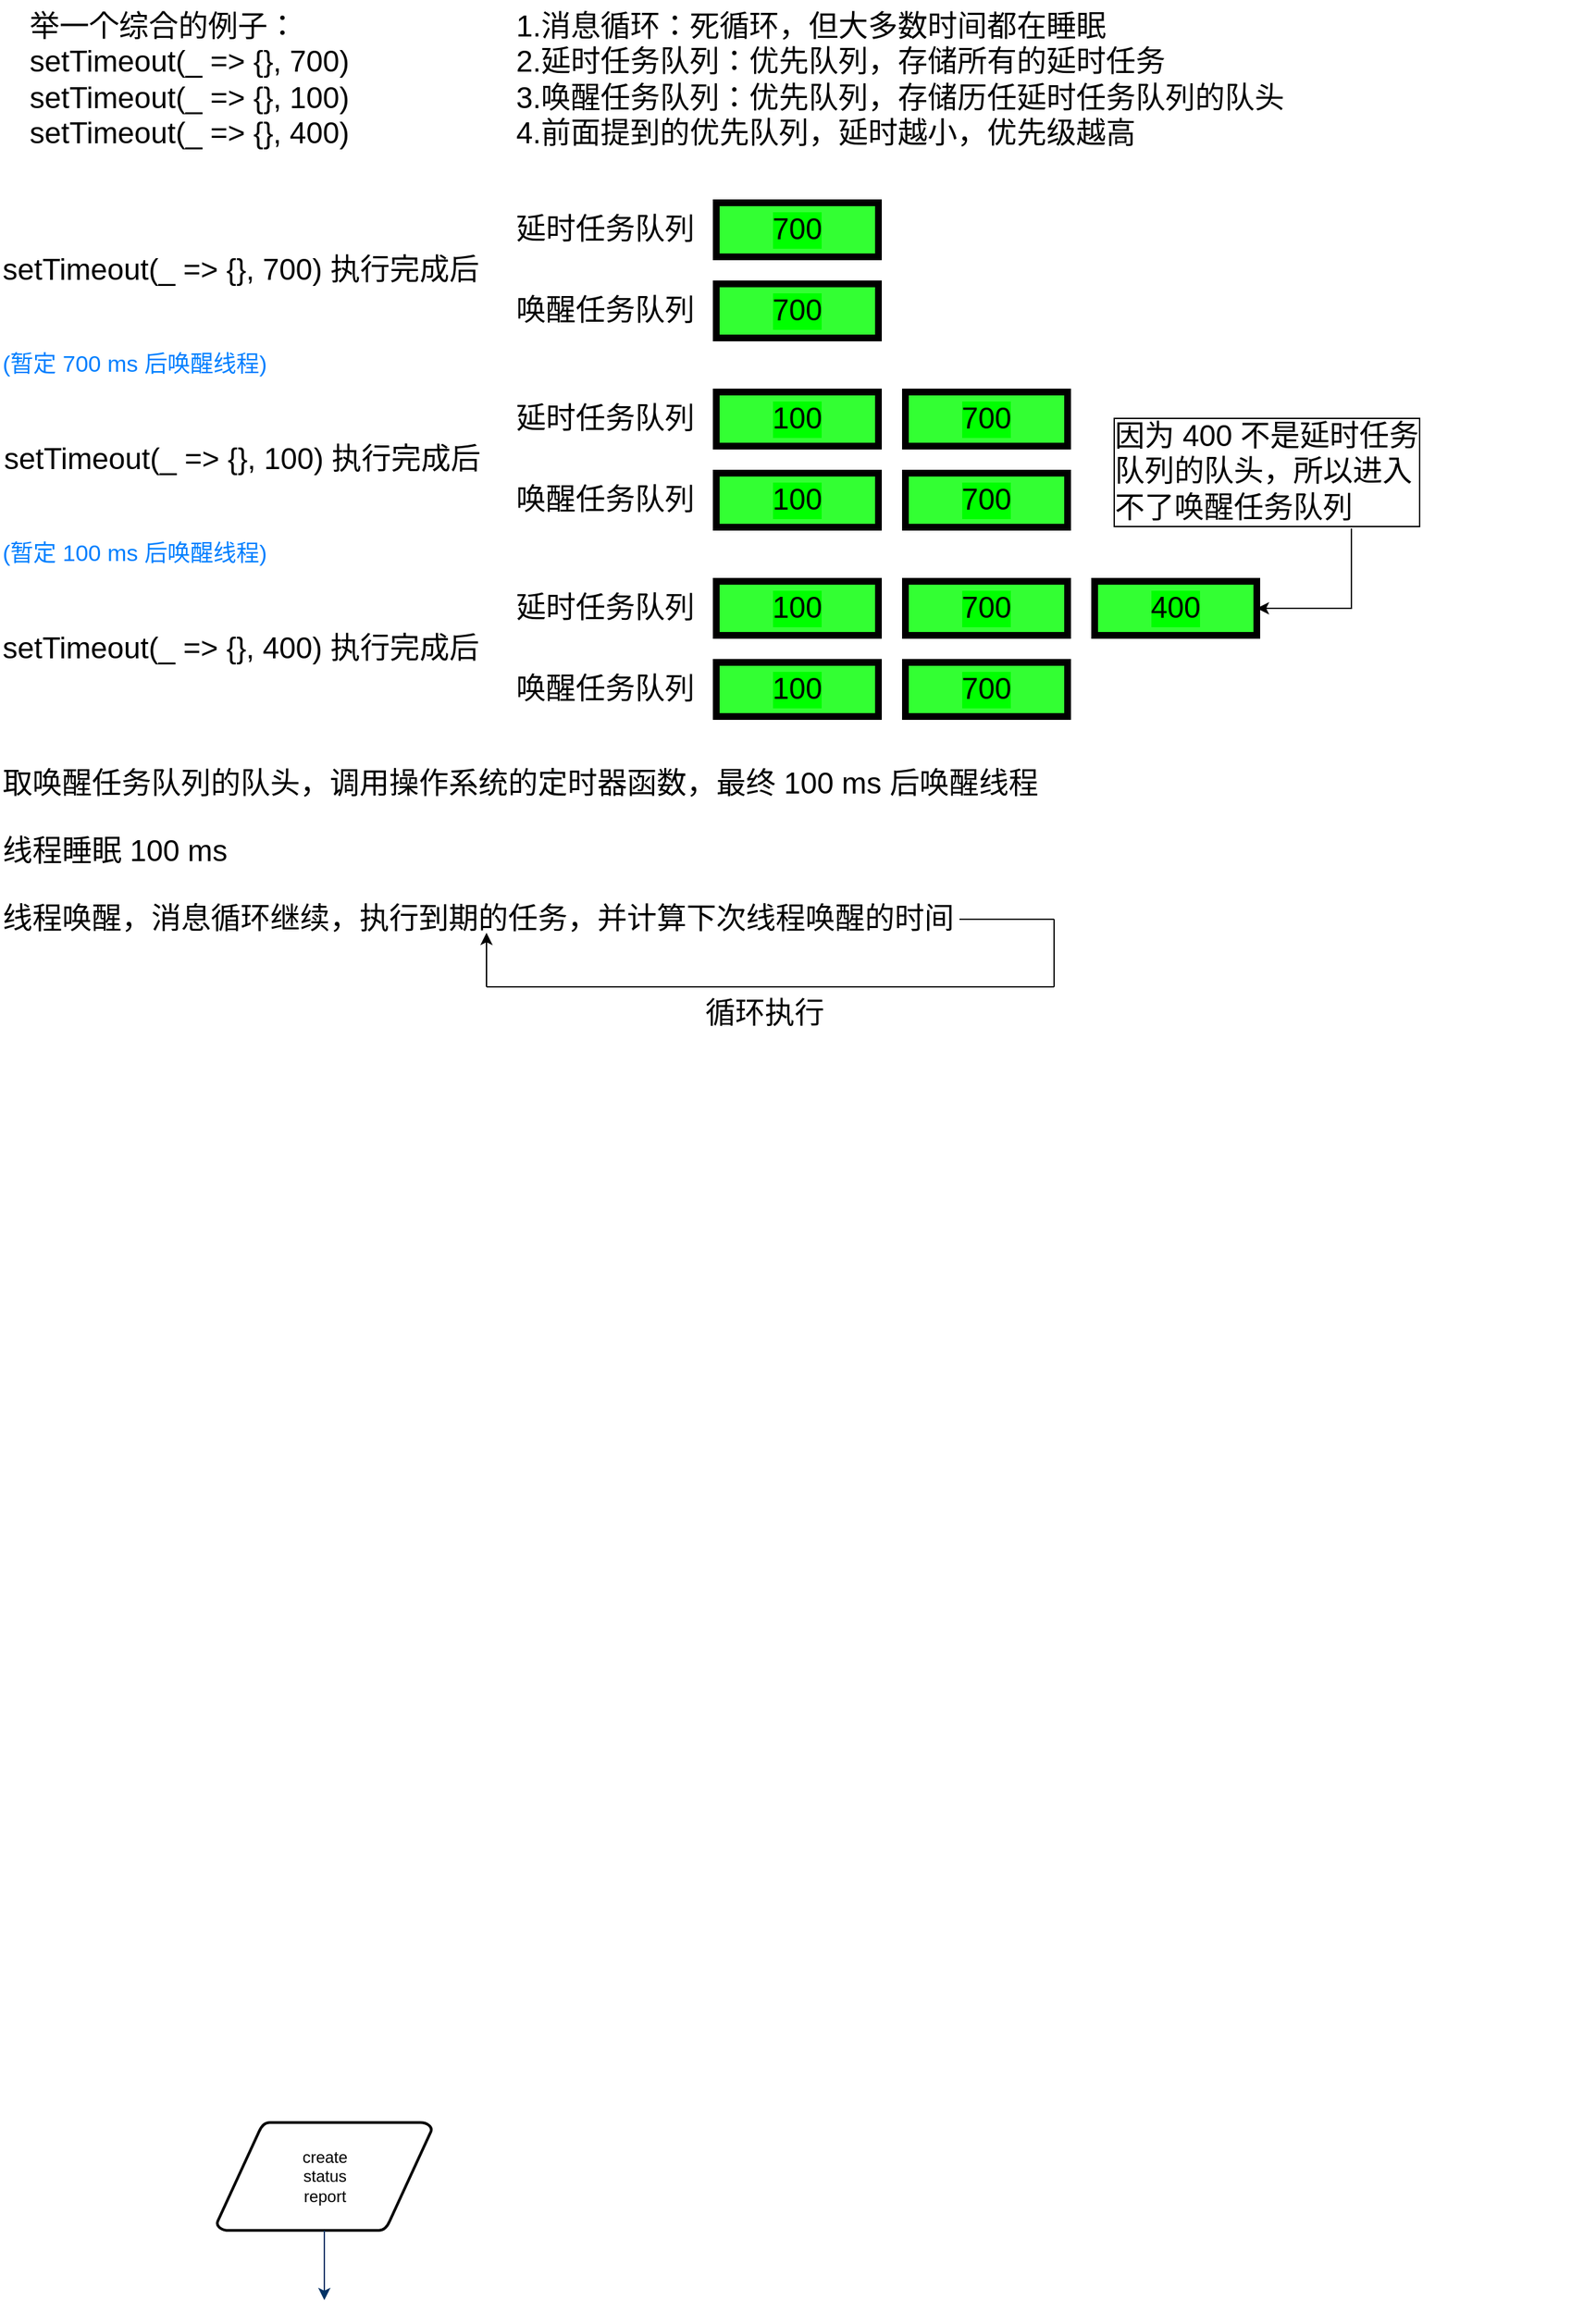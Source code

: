 <mxfile version="14.7.6" type="github">
  <diagram id="6a731a19-8d31-9384-78a2-239565b7b9f0" name="Page-1">
    <mxGraphModel dx="1353" dy="1596" grid="1" gridSize="10" guides="1" tooltips="1" connect="1" arrows="1" fold="1" page="1" pageScale="1" pageWidth="1169" pageHeight="827" background="none" math="0" shadow="0">
      <root>
        <mxCell id="0" />
        <mxCell id="1" parent="0" />
        <mxCell id="34" value="create&#xa;status&#xa;report" style="shape=mxgraph.flowchart.data;strokeWidth=2;gradientColor=none;gradientDirection=north;fontStyle=0;html=1;" parent="1" vertex="1">
          <mxGeometry x="240.5" y="1490" width="159" height="80" as="geometry" />
        </mxCell>
        <mxCell id="41" value="" style="edgeStyle=elbowEdgeStyle;elbow=vertical;exitX=0.5;exitY=1;exitPerimeter=0;entryX=0.5;entryY=0;entryPerimeter=0;fontStyle=1;strokeColor=#003366;strokeWidth=1;html=1;" parent="1" source="34" edge="1">
          <mxGeometry width="100" height="100" as="geometry">
            <mxPoint y="100" as="sourcePoint" />
            <mxPoint x="320" y="1621.5" as="targetPoint" />
          </mxGeometry>
        </mxCell>
        <mxCell id="jv8AAYUL_Jo1ZmJcXUMn-56" value="举一个综合的例子：&lt;br&gt;setTimeout(_ =&amp;gt; {}, 700)&lt;br&gt;setTimeout(_ =&amp;gt; {}, 100)&lt;br&gt;setTimeout(_ =&amp;gt; {}, 400)" style="text;html=1;strokeColor=none;fillColor=none;align=left;verticalAlign=top;whiteSpace=wrap;rounded=0;strokeWidth=5;perimeterSpacing=1;fontSize=22;horizontal=1;" vertex="1" parent="1">
          <mxGeometry x="100" y="-80" width="260" height="120" as="geometry" />
        </mxCell>
        <mxCell id="jv8AAYUL_Jo1ZmJcXUMn-61" value="1.消息循环：死循环，但大多数时间都在睡眠&lt;br&gt;2.延时任务队列：优先队列，存储所有的延时任务&lt;br&gt;3.唤醒任务队列：优先队列，存储历任延时任务队列的队头&lt;br&gt;4.前面提到的优先队列，延时越小，优先级越高" style="text;html=1;strokeColor=none;fillColor=none;align=left;verticalAlign=top;whiteSpace=wrap;rounded=0;strokeWidth=5;perimeterSpacing=1;fontSize=22;horizontal=1;" vertex="1" parent="1">
          <mxGeometry x="460" y="-80" width="658" height="120" as="geometry" />
        </mxCell>
        <mxCell id="jv8AAYUL_Jo1ZmJcXUMn-63" value="setTimeout(_ =&amp;gt; {}, 700) 执行完成后" style="text;html=1;strokeColor=none;fillColor=none;align=left;verticalAlign=top;whiteSpace=wrap;rounded=0;strokeWidth=5;perimeterSpacing=1;fontSize=22;horizontal=1;" vertex="1" parent="1">
          <mxGeometry x="80" y="100" width="360" height="40" as="geometry" />
        </mxCell>
        <mxCell id="jv8AAYUL_Jo1ZmJcXUMn-64" value="setTimeout(_ =&amp;gt; {}, 100) 执行完成后" style="text;html=1;strokeColor=none;fillColor=none;align=left;verticalAlign=top;whiteSpace=wrap;rounded=0;strokeWidth=5;perimeterSpacing=1;fontSize=22;horizontal=1;" vertex="1" parent="1">
          <mxGeometry x="81" y="240" width="360" height="40" as="geometry" />
        </mxCell>
        <mxCell id="jv8AAYUL_Jo1ZmJcXUMn-65" value="延时任务队列" style="text;html=1;strokeColor=none;fillColor=none;align=left;verticalAlign=top;whiteSpace=wrap;rounded=0;strokeWidth=5;perimeterSpacing=1;fontSize=22;horizontal=1;fontStyle=0;fontColor=#000;" vertex="1" parent="1">
          <mxGeometry x="460" y="70" width="150" height="40" as="geometry" />
        </mxCell>
        <mxCell id="jv8AAYUL_Jo1ZmJcXUMn-66" value="700" style="rounded=0;whiteSpace=wrap;html=1;fontSize=22;strokeWidth=5;align=center;verticalAlign=middle;labelBackgroundColor=#00FF00;fillColor=#33FF33;" vertex="1" parent="1">
          <mxGeometry x="610" y="70" width="120" height="40" as="geometry" />
        </mxCell>
        <mxCell id="jv8AAYUL_Jo1ZmJcXUMn-67" value="唤醒任务队列" style="text;html=1;strokeColor=none;fillColor=none;align=left;verticalAlign=top;whiteSpace=wrap;rounded=0;strokeWidth=5;perimeterSpacing=1;fontSize=22;horizontal=1;fontStyle=0;fontColor=#000;" vertex="1" parent="1">
          <mxGeometry x="460" y="130" width="150" height="40" as="geometry" />
        </mxCell>
        <mxCell id="jv8AAYUL_Jo1ZmJcXUMn-68" value="700" style="rounded=0;whiteSpace=wrap;html=1;fontSize=22;strokeWidth=5;align=center;verticalAlign=middle;labelBackgroundColor=#00FF00;fillColor=#33FF33;" vertex="1" parent="1">
          <mxGeometry x="610" y="130" width="120" height="40" as="geometry" />
        </mxCell>
        <mxCell id="jv8AAYUL_Jo1ZmJcXUMn-69" value="延时任务队列" style="text;html=1;strokeColor=none;fillColor=none;align=left;verticalAlign=top;whiteSpace=wrap;rounded=0;strokeWidth=5;perimeterSpacing=1;fontSize=22;horizontal=1;fontStyle=0;fontColor=#000;" vertex="1" parent="1">
          <mxGeometry x="460" y="210" width="150" height="40" as="geometry" />
        </mxCell>
        <mxCell id="jv8AAYUL_Jo1ZmJcXUMn-70" value="100" style="rounded=0;whiteSpace=wrap;html=1;fontSize=22;strokeWidth=5;align=center;verticalAlign=middle;labelBackgroundColor=#00FF00;fillColor=#33FF33;" vertex="1" parent="1">
          <mxGeometry x="610" y="210" width="120" height="40" as="geometry" />
        </mxCell>
        <mxCell id="jv8AAYUL_Jo1ZmJcXUMn-71" value="唤醒任务队列" style="text;html=1;strokeColor=none;fillColor=none;align=left;verticalAlign=top;whiteSpace=wrap;rounded=0;strokeWidth=5;perimeterSpacing=1;fontSize=22;horizontal=1;fontStyle=0;fontColor=#000;" vertex="1" parent="1">
          <mxGeometry x="460" y="270" width="150" height="40" as="geometry" />
        </mxCell>
        <mxCell id="jv8AAYUL_Jo1ZmJcXUMn-72" value="100" style="rounded=0;whiteSpace=wrap;html=1;fontSize=22;strokeWidth=5;align=center;verticalAlign=middle;labelBackgroundColor=#00FF00;fillColor=#33FF33;" vertex="1" parent="1">
          <mxGeometry x="610" y="270" width="120" height="40" as="geometry" />
        </mxCell>
        <mxCell id="jv8AAYUL_Jo1ZmJcXUMn-73" value="700" style="rounded=0;whiteSpace=wrap;html=1;fontSize=22;strokeWidth=5;align=center;verticalAlign=middle;labelBackgroundColor=#00FF00;fillColor=#33FF33;" vertex="1" parent="1">
          <mxGeometry x="750" y="210" width="120" height="40" as="geometry" />
        </mxCell>
        <mxCell id="jv8AAYUL_Jo1ZmJcXUMn-74" value="700" style="rounded=0;whiteSpace=wrap;html=1;fontSize=22;strokeWidth=5;align=center;verticalAlign=middle;labelBackgroundColor=#00FF00;fillColor=#33FF33;" vertex="1" parent="1">
          <mxGeometry x="750" y="270" width="120" height="40" as="geometry" />
        </mxCell>
        <mxCell id="jv8AAYUL_Jo1ZmJcXUMn-75" value="setTimeout(_ =&amp;gt; {}, 400) 执行完成后" style="text;html=1;strokeColor=none;fillColor=none;align=left;verticalAlign=top;whiteSpace=wrap;rounded=0;strokeWidth=5;perimeterSpacing=1;fontSize=22;horizontal=1;" vertex="1" parent="1">
          <mxGeometry x="80" y="380" width="360" height="40" as="geometry" />
        </mxCell>
        <mxCell id="jv8AAYUL_Jo1ZmJcXUMn-76" value="延时任务队列" style="text;html=1;strokeColor=none;fillColor=none;align=left;verticalAlign=top;whiteSpace=wrap;rounded=0;strokeWidth=5;perimeterSpacing=1;fontSize=22;horizontal=1;fontStyle=0;fontColor=#000;" vertex="1" parent="1">
          <mxGeometry x="460" y="350" width="150" height="40" as="geometry" />
        </mxCell>
        <mxCell id="jv8AAYUL_Jo1ZmJcXUMn-77" value="100" style="rounded=0;whiteSpace=wrap;html=1;fontSize=22;strokeWidth=5;align=center;verticalAlign=middle;labelBackgroundColor=#00FF00;fillColor=#33FF33;" vertex="1" parent="1">
          <mxGeometry x="610" y="350" width="120" height="40" as="geometry" />
        </mxCell>
        <mxCell id="jv8AAYUL_Jo1ZmJcXUMn-78" value="唤醒任务队列" style="text;html=1;strokeColor=none;fillColor=none;align=left;verticalAlign=top;whiteSpace=wrap;rounded=0;strokeWidth=5;perimeterSpacing=1;fontSize=22;horizontal=1;fontStyle=0;fontColor=#000;" vertex="1" parent="1">
          <mxGeometry x="460" y="410" width="150" height="40" as="geometry" />
        </mxCell>
        <mxCell id="jv8AAYUL_Jo1ZmJcXUMn-79" value="100" style="rounded=0;whiteSpace=wrap;html=1;fontSize=22;strokeWidth=5;align=center;verticalAlign=middle;labelBackgroundColor=#00FF00;fillColor=#33FF33;" vertex="1" parent="1">
          <mxGeometry x="610" y="410" width="120" height="40" as="geometry" />
        </mxCell>
        <mxCell id="jv8AAYUL_Jo1ZmJcXUMn-80" value="700" style="rounded=0;whiteSpace=wrap;html=1;fontSize=22;strokeWidth=5;align=center;verticalAlign=middle;labelBackgroundColor=#00FF00;fillColor=#33FF33;" vertex="1" parent="1">
          <mxGeometry x="750" y="350" width="120" height="40" as="geometry" />
        </mxCell>
        <mxCell id="jv8AAYUL_Jo1ZmJcXUMn-81" value="700" style="rounded=0;whiteSpace=wrap;html=1;fontSize=22;strokeWidth=5;align=center;verticalAlign=middle;labelBackgroundColor=#00FF00;fillColor=#33FF33;" vertex="1" parent="1">
          <mxGeometry x="750" y="410" width="120" height="40" as="geometry" />
        </mxCell>
        <mxCell id="jv8AAYUL_Jo1ZmJcXUMn-82" value="400" style="rounded=0;whiteSpace=wrap;html=1;fontSize=22;strokeWidth=5;align=center;verticalAlign=middle;labelBackgroundColor=#00FF00;fillColor=#33FF33;" vertex="1" parent="1">
          <mxGeometry x="890" y="350" width="120" height="40" as="geometry" />
        </mxCell>
        <mxCell id="jv8AAYUL_Jo1ZmJcXUMn-96" style="edgeStyle=orthogonalEdgeStyle;rounded=0;orthogonalLoop=1;jettySize=auto;html=1;entryX=1;entryY=0.5;entryDx=0;entryDy=0;fontSize=22;fontColor=#000;" edge="1" parent="1" source="jv8AAYUL_Jo1ZmJcXUMn-83" target="jv8AAYUL_Jo1ZmJcXUMn-82">
          <mxGeometry relative="1" as="geometry" />
        </mxCell>
        <mxCell id="jv8AAYUL_Jo1ZmJcXUMn-83" value="因为 400 不是延时任务&lt;br&gt;队列的队头，所以进入&lt;br&gt;不了唤醒任务队列" style="text;html=1;strokeColor=none;fillColor=none;align=left;verticalAlign=top;whiteSpace=wrap;rounded=0;strokeWidth=5;perimeterSpacing=1;fontSize=22;horizontal=1;labelBorderColor=#000000;spacingTop=2;spacingLeft=2;spacingBottom=2;spacingRight=8;" vertex="1" parent="1">
          <mxGeometry x="900" y="220" width="360" height="90" as="geometry" />
        </mxCell>
        <mxCell id="jv8AAYUL_Jo1ZmJcXUMn-86" value="取唤醒任务队列的队头，调用操作系统的定时器函数，最终 100 ms 后唤醒线程" style="text;html=1;strokeColor=none;fillColor=none;align=left;verticalAlign=top;whiteSpace=wrap;rounded=0;strokeWidth=5;perimeterSpacing=1;fontSize=22;horizontal=1;" vertex="1" parent="1">
          <mxGeometry x="80" y="480" width="800" height="40" as="geometry" />
        </mxCell>
        <mxCell id="jv8AAYUL_Jo1ZmJcXUMn-87" value="线程睡眠 100 ms" style="text;html=1;strokeColor=none;fillColor=none;align=left;verticalAlign=top;whiteSpace=wrap;rounded=0;strokeWidth=5;perimeterSpacing=1;fontSize=22;horizontal=1;" vertex="1" parent="1">
          <mxGeometry x="80" y="530" width="800" height="40" as="geometry" />
        </mxCell>
        <mxCell id="jv8AAYUL_Jo1ZmJcXUMn-88" value="线程唤醒，消息循环继续，执行到期的任务，并计算下次线程唤醒的时间" style="text;html=1;strokeColor=none;fillColor=none;align=left;verticalAlign=top;whiteSpace=wrap;rounded=0;strokeWidth=5;perimeterSpacing=1;fontSize=22;horizontal=1;" vertex="1" parent="1">
          <mxGeometry x="80" y="580" width="710" height="40" as="geometry" />
        </mxCell>
        <mxCell id="jv8AAYUL_Jo1ZmJcXUMn-91" value="" style="endArrow=none;html=1;fontSize=22;fontColor=#000;" edge="1" parent="1">
          <mxGeometry width="50" height="50" relative="1" as="geometry">
            <mxPoint x="790" y="600" as="sourcePoint" />
            <mxPoint x="860" y="600" as="targetPoint" />
          </mxGeometry>
        </mxCell>
        <mxCell id="jv8AAYUL_Jo1ZmJcXUMn-92" value="" style="endArrow=none;html=1;fontSize=22;fontColor=#000;" edge="1" parent="1">
          <mxGeometry width="50" height="50" relative="1" as="geometry">
            <mxPoint x="860" y="650" as="sourcePoint" />
            <mxPoint x="860" y="600" as="targetPoint" />
          </mxGeometry>
        </mxCell>
        <mxCell id="jv8AAYUL_Jo1ZmJcXUMn-93" value="" style="endArrow=none;html=1;fontSize=22;fontColor=#000;" edge="1" parent="1">
          <mxGeometry width="50" height="50" relative="1" as="geometry">
            <mxPoint x="440" y="650" as="sourcePoint" />
            <mxPoint x="860" y="650" as="targetPoint" />
          </mxGeometry>
        </mxCell>
        <mxCell id="jv8AAYUL_Jo1ZmJcXUMn-94" value="" style="endArrow=classic;html=1;fontSize=22;fontColor=#000;" edge="1" parent="1">
          <mxGeometry width="50" height="50" relative="1" as="geometry">
            <mxPoint x="440" y="650" as="sourcePoint" />
            <mxPoint x="440" y="610" as="targetPoint" />
          </mxGeometry>
        </mxCell>
        <mxCell id="jv8AAYUL_Jo1ZmJcXUMn-95" value="循环执行" style="text;html=1;strokeColor=none;fillColor=none;align=left;verticalAlign=top;whiteSpace=wrap;rounded=0;strokeWidth=5;perimeterSpacing=1;fontSize=22;horizontal=1;" vertex="1" parent="1">
          <mxGeometry x="600" y="650" width="100" height="40" as="geometry" />
        </mxCell>
        <mxCell id="jv8AAYUL_Jo1ZmJcXUMn-98" value="(暂定 700 ms 后唤醒线程)" style="text;html=1;strokeColor=none;fillColor=none;align=left;verticalAlign=middle;whiteSpace=wrap;rounded=0;strokeWidth=5;perimeterSpacing=1;fontSize=17;horizontal=1;fontStyle=0;fontColor=#007FFF;" vertex="1" parent="1">
          <mxGeometry x="80" y="170" width="800" height="40" as="geometry" />
        </mxCell>
        <mxCell id="jv8AAYUL_Jo1ZmJcXUMn-99" value="(暂定 100 ms 后唤醒线程)" style="text;html=1;strokeColor=none;fillColor=none;align=left;verticalAlign=middle;whiteSpace=wrap;rounded=0;strokeWidth=5;perimeterSpacing=1;fontSize=17;horizontal=1;fontColor=#007FFF;" vertex="1" parent="1">
          <mxGeometry x="80" y="310" width="800" height="40" as="geometry" />
        </mxCell>
      </root>
    </mxGraphModel>
  </diagram>
</mxfile>
